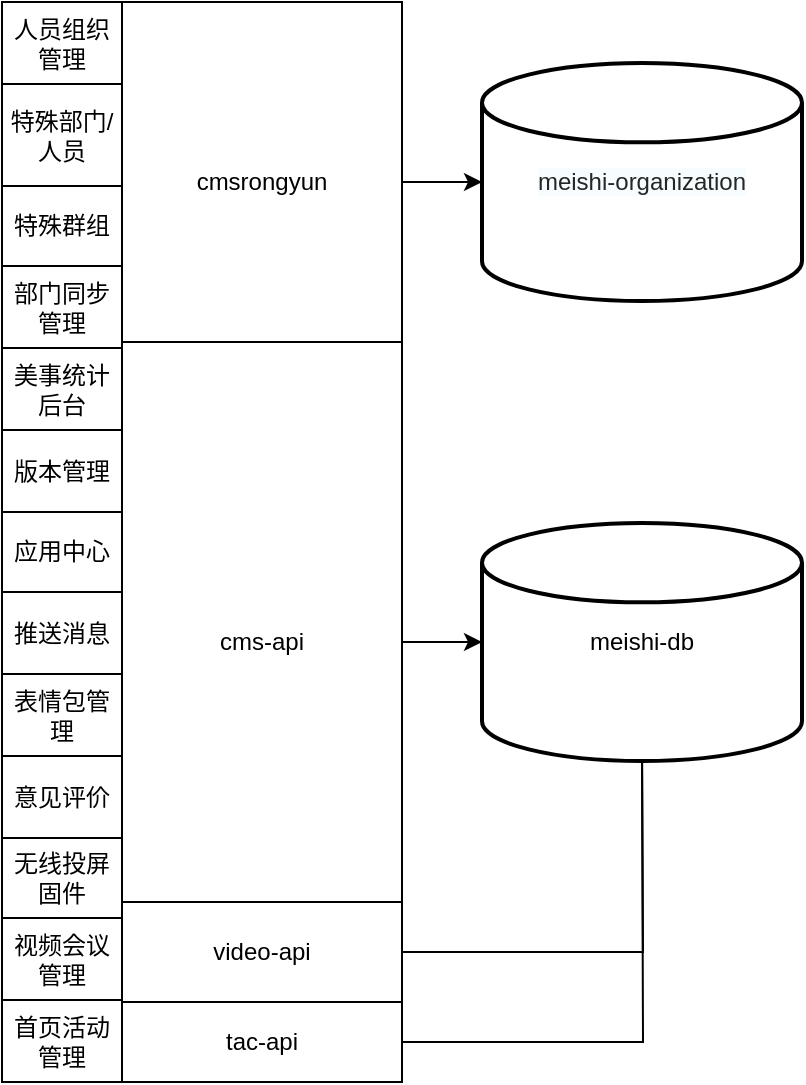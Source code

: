 <mxfile version="14.1.8" type="github">
  <diagram id="kmbewxWfFErhUaEFidWY" name="第 1 页">
    <mxGraphModel dx="1038" dy="548" grid="1" gridSize="10" guides="1" tooltips="1" connect="1" arrows="1" fold="1" page="1" pageScale="1" pageWidth="827" pageHeight="1169" math="0" shadow="0">
      <root>
        <mxCell id="0" />
        <mxCell id="1" parent="0" />
        <mxCell id="lq-rZMdZzkP-MELuQwHF-2" value="" style="shape=table;html=1;whiteSpace=wrap;startSize=0;container=1;collapsible=0;childLayout=tableLayout;" parent="1" vertex="1">
          <mxGeometry x="150" y="140" width="60" height="540" as="geometry" />
        </mxCell>
        <mxCell id="lq-rZMdZzkP-MELuQwHF-18" style="shape=partialRectangle;html=1;whiteSpace=wrap;collapsible=0;dropTarget=0;pointerEvents=0;fillColor=none;top=0;left=0;bottom=0;right=0;points=[[0,0.5],[1,0.5]];portConstraint=eastwest;" parent="lq-rZMdZzkP-MELuQwHF-2" vertex="1">
          <mxGeometry width="60" height="41" as="geometry" />
        </mxCell>
        <mxCell id="lq-rZMdZzkP-MELuQwHF-19" value="人员组织管理" style="shape=partialRectangle;html=1;whiteSpace=wrap;connectable=0;fillColor=none;top=0;left=0;bottom=0;right=0;overflow=hidden;" parent="lq-rZMdZzkP-MELuQwHF-18" vertex="1">
          <mxGeometry width="60" height="41" as="geometry" />
        </mxCell>
        <mxCell id="lq-rZMdZzkP-MELuQwHF-7" value="" style="shape=partialRectangle;html=1;whiteSpace=wrap;collapsible=0;dropTarget=0;pointerEvents=0;fillColor=none;top=0;left=0;bottom=0;right=0;points=[[0,0.5],[1,0.5]];portConstraint=eastwest;" parent="lq-rZMdZzkP-MELuQwHF-2" vertex="1">
          <mxGeometry y="41" width="60" height="51" as="geometry" />
        </mxCell>
        <mxCell id="lq-rZMdZzkP-MELuQwHF-8" value="特殊部门/人员" style="shape=partialRectangle;html=1;whiteSpace=wrap;connectable=0;fillColor=none;top=0;left=0;bottom=0;right=0;overflow=hidden;" parent="lq-rZMdZzkP-MELuQwHF-7" vertex="1">
          <mxGeometry width="60" height="51" as="geometry" />
        </mxCell>
        <mxCell id="lq-rZMdZzkP-MELuQwHF-11" value="" style="shape=partialRectangle;html=1;whiteSpace=wrap;collapsible=0;dropTarget=0;pointerEvents=0;fillColor=none;top=0;left=0;bottom=0;right=0;points=[[0,0.5],[1,0.5]];portConstraint=eastwest;" parent="lq-rZMdZzkP-MELuQwHF-2" vertex="1">
          <mxGeometry y="92" width="60" height="40" as="geometry" />
        </mxCell>
        <mxCell id="lq-rZMdZzkP-MELuQwHF-12" value="特殊群组" style="shape=partialRectangle;html=1;whiteSpace=wrap;connectable=0;fillColor=none;top=0;left=0;bottom=0;right=0;overflow=hidden;" parent="lq-rZMdZzkP-MELuQwHF-11" vertex="1">
          <mxGeometry width="60" height="40" as="geometry" />
        </mxCell>
        <mxCell id="lq-rZMdZzkP-MELuQwHF-28" style="shape=partialRectangle;html=1;whiteSpace=wrap;collapsible=0;dropTarget=0;pointerEvents=0;fillColor=none;top=0;left=0;bottom=0;right=0;points=[[0,0.5],[1,0.5]];portConstraint=eastwest;" parent="lq-rZMdZzkP-MELuQwHF-2" vertex="1">
          <mxGeometry y="132" width="60" height="41" as="geometry" />
        </mxCell>
        <mxCell id="lq-rZMdZzkP-MELuQwHF-29" value="部门同步管理" style="shape=partialRectangle;html=1;whiteSpace=wrap;connectable=0;fillColor=none;top=0;left=0;bottom=0;right=0;overflow=hidden;" parent="lq-rZMdZzkP-MELuQwHF-28" vertex="1">
          <mxGeometry width="60" height="41" as="geometry" />
        </mxCell>
        <mxCell id="lq-rZMdZzkP-MELuQwHF-30" style="shape=partialRectangle;html=1;whiteSpace=wrap;collapsible=0;dropTarget=0;pointerEvents=0;fillColor=none;top=0;left=0;bottom=0;right=0;points=[[0,0.5],[1,0.5]];portConstraint=eastwest;" parent="lq-rZMdZzkP-MELuQwHF-2" vertex="1">
          <mxGeometry y="173" width="60" height="41" as="geometry" />
        </mxCell>
        <mxCell id="lq-rZMdZzkP-MELuQwHF-31" value="美事统计后台" style="shape=partialRectangle;html=1;whiteSpace=wrap;connectable=0;fillColor=none;top=0;left=0;bottom=0;right=0;overflow=hidden;" parent="lq-rZMdZzkP-MELuQwHF-30" vertex="1">
          <mxGeometry width="60" height="41" as="geometry" />
        </mxCell>
        <mxCell id="lq-rZMdZzkP-MELuQwHF-26" style="shape=partialRectangle;html=1;whiteSpace=wrap;collapsible=0;dropTarget=0;pointerEvents=0;fillColor=none;top=0;left=0;bottom=0;right=0;points=[[0,0.5],[1,0.5]];portConstraint=eastwest;" parent="lq-rZMdZzkP-MELuQwHF-2" vertex="1">
          <mxGeometry y="214" width="60" height="41" as="geometry" />
        </mxCell>
        <mxCell id="lq-rZMdZzkP-MELuQwHF-27" value="版本管理" style="shape=partialRectangle;html=1;whiteSpace=wrap;connectable=0;fillColor=none;top=0;left=0;bottom=0;right=0;overflow=hidden;" parent="lq-rZMdZzkP-MELuQwHF-26" vertex="1">
          <mxGeometry width="60" height="41" as="geometry" />
        </mxCell>
        <mxCell id="lq-rZMdZzkP-MELuQwHF-24" style="shape=partialRectangle;html=1;whiteSpace=wrap;collapsible=0;dropTarget=0;pointerEvents=0;fillColor=none;top=0;left=0;bottom=0;right=0;points=[[0,0.5],[1,0.5]];portConstraint=eastwest;" parent="lq-rZMdZzkP-MELuQwHF-2" vertex="1">
          <mxGeometry y="255" width="60" height="40" as="geometry" />
        </mxCell>
        <mxCell id="lq-rZMdZzkP-MELuQwHF-25" value="应用中心" style="shape=partialRectangle;html=1;whiteSpace=wrap;connectable=0;fillColor=none;top=0;left=0;bottom=0;right=0;overflow=hidden;" parent="lq-rZMdZzkP-MELuQwHF-24" vertex="1">
          <mxGeometry width="60" height="40" as="geometry" />
        </mxCell>
        <mxCell id="lq-rZMdZzkP-MELuQwHF-22" style="shape=partialRectangle;html=1;whiteSpace=wrap;collapsible=0;dropTarget=0;pointerEvents=0;fillColor=none;top=0;left=0;bottom=0;right=0;points=[[0,0.5],[1,0.5]];portConstraint=eastwest;" parent="lq-rZMdZzkP-MELuQwHF-2" vertex="1">
          <mxGeometry y="295" width="60" height="41" as="geometry" />
        </mxCell>
        <mxCell id="lq-rZMdZzkP-MELuQwHF-23" value="推送消息" style="shape=partialRectangle;html=1;whiteSpace=wrap;connectable=0;fillColor=none;top=0;left=0;bottom=0;right=0;overflow=hidden;" parent="lq-rZMdZzkP-MELuQwHF-22" vertex="1">
          <mxGeometry width="60" height="41" as="geometry" />
        </mxCell>
        <mxCell id="lq-rZMdZzkP-MELuQwHF-34" style="shape=partialRectangle;html=1;whiteSpace=wrap;collapsible=0;dropTarget=0;pointerEvents=0;fillColor=none;top=0;left=0;bottom=0;right=0;points=[[0,0.5],[1,0.5]];portConstraint=eastwest;" parent="lq-rZMdZzkP-MELuQwHF-2" vertex="1">
          <mxGeometry y="336" width="60" height="41" as="geometry" />
        </mxCell>
        <mxCell id="lq-rZMdZzkP-MELuQwHF-35" value="表情包管理" style="shape=partialRectangle;html=1;whiteSpace=wrap;connectable=0;fillColor=none;top=0;left=0;bottom=0;right=0;overflow=hidden;" parent="lq-rZMdZzkP-MELuQwHF-34" vertex="1">
          <mxGeometry width="60" height="41" as="geometry" />
        </mxCell>
        <mxCell id="lq-rZMdZzkP-MELuQwHF-32" style="shape=partialRectangle;html=1;whiteSpace=wrap;collapsible=0;dropTarget=0;pointerEvents=0;fillColor=none;top=0;left=0;bottom=0;right=0;points=[[0,0.5],[1,0.5]];portConstraint=eastwest;" parent="lq-rZMdZzkP-MELuQwHF-2" vertex="1">
          <mxGeometry y="377" width="60" height="41" as="geometry" />
        </mxCell>
        <mxCell id="lq-rZMdZzkP-MELuQwHF-33" value="意见评价" style="shape=partialRectangle;html=1;whiteSpace=wrap;connectable=0;fillColor=none;top=0;left=0;bottom=0;right=0;overflow=hidden;" parent="lq-rZMdZzkP-MELuQwHF-32" vertex="1">
          <mxGeometry width="60" height="41" as="geometry" />
        </mxCell>
        <mxCell id="lq-rZMdZzkP-MELuQwHF-36" style="shape=partialRectangle;html=1;whiteSpace=wrap;collapsible=0;dropTarget=0;pointerEvents=0;fillColor=none;top=0;left=0;bottom=0;right=0;points=[[0,0.5],[1,0.5]];portConstraint=eastwest;" parent="lq-rZMdZzkP-MELuQwHF-2" vertex="1">
          <mxGeometry y="418" width="60" height="40" as="geometry" />
        </mxCell>
        <mxCell id="lq-rZMdZzkP-MELuQwHF-37" value="无线投屏固件" style="shape=partialRectangle;html=1;whiteSpace=wrap;connectable=0;fillColor=none;top=0;left=0;bottom=0;right=0;overflow=hidden;" parent="lq-rZMdZzkP-MELuQwHF-36" vertex="1">
          <mxGeometry width="60" height="40" as="geometry" />
        </mxCell>
        <mxCell id="lq-rZMdZzkP-MELuQwHF-38" style="shape=partialRectangle;html=1;whiteSpace=wrap;collapsible=0;dropTarget=0;pointerEvents=0;fillColor=none;top=0;left=0;bottom=0;right=0;points=[[0,0.5],[1,0.5]];portConstraint=eastwest;" parent="lq-rZMdZzkP-MELuQwHF-2" vertex="1">
          <mxGeometry y="458" width="60" height="41" as="geometry" />
        </mxCell>
        <mxCell id="lq-rZMdZzkP-MELuQwHF-39" value="视频会议管理" style="shape=partialRectangle;html=1;whiteSpace=wrap;connectable=0;fillColor=none;top=0;left=0;bottom=0;right=0;overflow=hidden;" parent="lq-rZMdZzkP-MELuQwHF-38" vertex="1">
          <mxGeometry width="60" height="41" as="geometry" />
        </mxCell>
        <mxCell id="lq-rZMdZzkP-MELuQwHF-40" style="shape=partialRectangle;html=1;whiteSpace=wrap;collapsible=0;dropTarget=0;pointerEvents=0;fillColor=none;top=0;left=0;bottom=0;right=0;points=[[0,0.5],[1,0.5]];portConstraint=eastwest;" parent="lq-rZMdZzkP-MELuQwHF-2" vertex="1">
          <mxGeometry y="499" width="60" height="41" as="geometry" />
        </mxCell>
        <mxCell id="lq-rZMdZzkP-MELuQwHF-41" value="首页活动管理" style="shape=partialRectangle;html=1;whiteSpace=wrap;connectable=0;fillColor=none;top=0;left=0;bottom=0;right=0;overflow=hidden;" parent="lq-rZMdZzkP-MELuQwHF-40" vertex="1">
          <mxGeometry width="60" height="41" as="geometry" />
        </mxCell>
        <mxCell id="Zx4kyqt7cUMsGUTJRAwY-5" style="edgeStyle=orthogonalEdgeStyle;rounded=0;orthogonalLoop=1;jettySize=auto;html=1;entryX=0;entryY=0.5;entryDx=0;entryDy=0;entryPerimeter=0;" edge="1" parent="1" source="lq-rZMdZzkP-MELuQwHF-44" target="Zx4kyqt7cUMsGUTJRAwY-2">
          <mxGeometry relative="1" as="geometry" />
        </mxCell>
        <mxCell id="lq-rZMdZzkP-MELuQwHF-44" value="cmsrongyun" style="rounded=0;whiteSpace=wrap;html=1;" parent="1" vertex="1">
          <mxGeometry x="210" y="140" width="140" height="180" as="geometry" />
        </mxCell>
        <mxCell id="Zx4kyqt7cUMsGUTJRAwY-6" style="edgeStyle=orthogonalEdgeStyle;rounded=0;orthogonalLoop=1;jettySize=auto;html=1;" edge="1" parent="1" source="lq-rZMdZzkP-MELuQwHF-45" target="Zx4kyqt7cUMsGUTJRAwY-4">
          <mxGeometry relative="1" as="geometry" />
        </mxCell>
        <mxCell id="lq-rZMdZzkP-MELuQwHF-45" value="cms-api" style="rounded=0;whiteSpace=wrap;html=1;" parent="1" vertex="1">
          <mxGeometry x="210" y="310" width="140" height="300" as="geometry" />
        </mxCell>
        <mxCell id="Zx4kyqt7cUMsGUTJRAwY-7" style="edgeStyle=orthogonalEdgeStyle;rounded=0;orthogonalLoop=1;jettySize=auto;html=1;" edge="1" parent="1" source="lq-rZMdZzkP-MELuQwHF-46">
          <mxGeometry relative="1" as="geometry">
            <mxPoint x="470" y="510" as="targetPoint" />
          </mxGeometry>
        </mxCell>
        <mxCell id="lq-rZMdZzkP-MELuQwHF-46" value="video-api" style="rounded=0;whiteSpace=wrap;html=1;" parent="1" vertex="1">
          <mxGeometry x="210" y="590" width="140" height="50" as="geometry" />
        </mxCell>
        <mxCell id="Zx4kyqt7cUMsGUTJRAwY-8" style="edgeStyle=orthogonalEdgeStyle;rounded=0;orthogonalLoop=1;jettySize=auto;html=1;" edge="1" parent="1" source="Zx4kyqt7cUMsGUTJRAwY-1">
          <mxGeometry relative="1" as="geometry">
            <mxPoint x="470" y="510" as="targetPoint" />
          </mxGeometry>
        </mxCell>
        <mxCell id="Zx4kyqt7cUMsGUTJRAwY-1" value="tac-api" style="rounded=0;whiteSpace=wrap;html=1;" vertex="1" parent="1">
          <mxGeometry x="210" y="640" width="140" height="40" as="geometry" />
        </mxCell>
        <mxCell id="Zx4kyqt7cUMsGUTJRAwY-2" value="&lt;span style=&quot;color: rgba(0 , 0 , 0 , 0.85) ; font-family: &amp;#34;helvetica neue for number&amp;#34; , , &amp;#34;blinkmacsystemfont&amp;#34; , &amp;#34;segoe ui&amp;#34; , &amp;#34;roboto&amp;#34; , &amp;#34;pingfang sc&amp;#34; , &amp;#34;hiragino sans gb&amp;#34; , &amp;#34;microsoft yahei&amp;#34; , &amp;#34;helvetica neue&amp;#34; , &amp;#34;helvetica&amp;#34; , &amp;#34;arial&amp;#34; , sans-serif ; text-align: left ; background-color: rgba(230 , 247 , 255 , 0.333)&quot;&gt;meishi-organization&lt;/span&gt;" style="strokeWidth=2;html=1;shape=mxgraph.flowchart.database;whiteSpace=wrap;" vertex="1" parent="1">
          <mxGeometry x="390" y="170.5" width="160" height="119" as="geometry" />
        </mxCell>
        <mxCell id="Zx4kyqt7cUMsGUTJRAwY-4" value="meishi-db" style="strokeWidth=2;html=1;shape=mxgraph.flowchart.database;whiteSpace=wrap;" vertex="1" parent="1">
          <mxGeometry x="390" y="400.5" width="160" height="119" as="geometry" />
        </mxCell>
      </root>
    </mxGraphModel>
  </diagram>
</mxfile>
